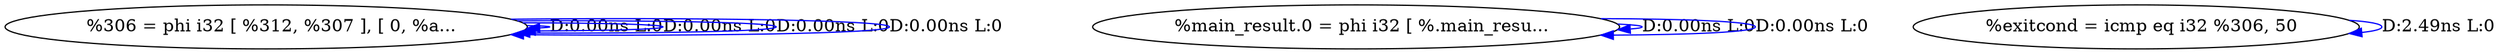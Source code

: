 digraph {
Node0x319b890[label="  %306 = phi i32 [ %312, %307 ], [ 0, %a..."];
Node0x319b890 -> Node0x319b890[label="D:0.00ns L:0",color=blue];
Node0x319b890 -> Node0x319b890[label="D:0.00ns L:0",color=blue];
Node0x319b890 -> Node0x319b890[label="D:0.00ns L:0",color=blue];
Node0x319b890 -> Node0x319b890[label="D:0.00ns L:0",color=blue];
Node0x319b970[label="  %main_result.0 = phi i32 [ %.main_resu..."];
Node0x319b970 -> Node0x319b970[label="D:0.00ns L:0",color=blue];
Node0x319b970 -> Node0x319b970[label="D:0.00ns L:0",color=blue];
Node0x319ba50[label="  %exitcond = icmp eq i32 %306, 50"];
Node0x319ba50 -> Node0x319ba50[label="D:2.49ns L:0",color=blue];
}
